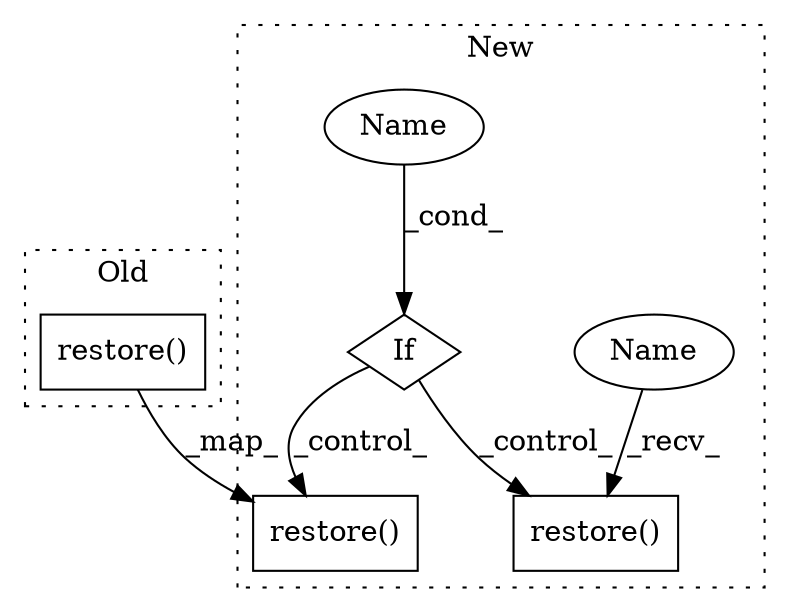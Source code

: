 digraph G {
subgraph cluster0 {
1 [label="restore()" a="75" s="3679,3721" l="11,29" shape="box"];
label = "Old";
style="dotted";
}
subgraph cluster1 {
2 [label="restore()" a="75" s="3955,3997" l="11,29" shape="box"];
3 [label="If" a="96" s="3897" l="3" shape="diamond"];
4 [label="restore()" a="75" s="4106,4148" l="11,57" shape="box"];
5 [label="Name" a="87" s="3900" l="16" shape="ellipse"];
6 [label="Name" a="87" s="4106" l="2" shape="ellipse"];
label = "New";
style="dotted";
}
1 -> 2 [label="_map_"];
3 -> 4 [label="_control_"];
3 -> 2 [label="_control_"];
5 -> 3 [label="_cond_"];
6 -> 4 [label="_recv_"];
}